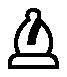 % Converted from PostScript(TM) to MetaPost by pstoedit
% MetaPost backend contributed by Scott Pakin <scott+ps2ed_AT_pakin.org>
% pstoedit is Copyright (C) 1993 - 2020 Wolfgang Glunz <wglunz35_AT_pstoedit.net>

% Generate structured PostScript
prologues := 1;

% Display a given string with its *baseline* at a given location
% and with a given rotation angle
vardef showtext(expr origin)(expr angle)(expr string) =
  draw string infont defaultfont scaled defaultscale
    rotated angle shifted origin;
enddef;

beginfig(1);
drawoptions (withcolor (1.000000,1.000000,1.000000));
linecap := butt;
linejoin := mitered;
fill (19.250000,7.917970)..controls (22.527300,7.917970) and (22.671900,5.488280)..(22.671900,3.679690)
	--(5.632810,3.679690)..controls (5.632810,5.519530) and (5.777340,7.917970)..(9.054690,7.917970)
	--cycle;
fill (19.250000,7.917970)--cycle;
drawoptions (withcolor (0.000000,0.000000,0.000000));
pickup pencircle scaled 1.174850bp;
draw (19.250000,7.917970)..controls (22.527300,7.917970) and (22.671900,5.488280)..(22.671900,3.679690)
	--(5.632810,3.679690)..controls (5.632810,5.519530) and (5.777340,7.917970)..(9.054690,7.917970)
	--cycle;
draw (19.250000,7.917970);
drawoptions (withcolor (1.000000,1.000000,1.000000));
pickup pencircle scaled 0.000000bp;
fill (19.277300,7.957030)..controls (19.894501,8.785160) and (22.925800,14.222700)..(16.992201,19.761700)
	..controls (16.992201,19.761700) and (14.613300,16.679701)..(14.218800,12.121100)
	--(12.765600,12.125000)..controls (12.738300,16.308599) and (15.839800,20.640600)..(15.839800,20.640600)
	..controls (18.335899,25.343800) and (10.136700,25.359400)..(12.398400,20.640600)
	..controls (5.476560,14.945300) and (8.558590,8.679690)..(9.070310,7.957030)
	--cycle;
fill (19.277300,7.957030)--cycle;
drawoptions (withcolor (0.000000,0.000000,0.000000));
pickup pencircle scaled 1.174850bp;
draw (19.277300,7.957030)..controls (19.894501,8.785160) and (22.925800,14.222700)..(16.992201,19.761700)
	..controls (16.992201,19.761700) and (14.613300,16.679701)..(14.218800,12.121100)
	--(12.765600,12.125000)..controls (12.738300,16.308599) and (15.839800,20.640600)..(15.839800,20.640600)
	..controls (18.335899,25.343800) and (10.136700,25.359400)..(12.398400,20.640600)
	..controls (5.476560,14.945300) and (8.558590,8.679690)..(9.070310,7.957030)
	--cycle;
draw (19.277300,7.957030);
endfig;
end

